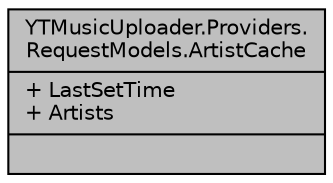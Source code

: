 digraph "YTMusicUploader.Providers.RequestModels.ArtistCache"
{
 // LATEX_PDF_SIZE
  edge [fontname="Helvetica",fontsize="10",labelfontname="Helvetica",labelfontsize="10"];
  node [fontname="Helvetica",fontsize="10",shape=record];
  Node1 [label="{YTMusicUploader.Providers.\lRequestModels.ArtistCache\n|+ LastSetTime\l+ Artists\l|}",height=0.2,width=0.4,color="black", fillcolor="grey75", style="filled", fontcolor="black",tooltip="Used to store temporary artist details from YouTube Music to be used for lookups"];
}

